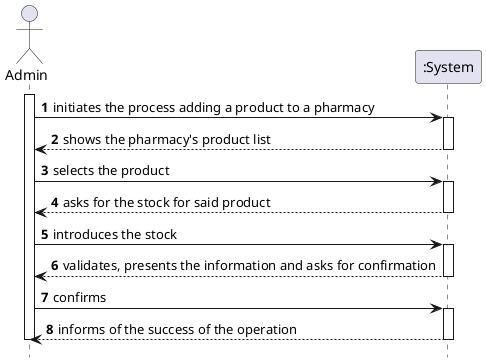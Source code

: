 @startuml
autonumber
hide footbox

actor "Admin" as ADM
participant ":System" as SYST

activate ADM

ADM -> SYST : initiates the process adding a product to a pharmacy
activate SYST
SYST --> ADM : shows the pharmacy's product list
deactivate SYST

ADM -> SYST : selects the product
activate SYST
SYST --> ADM : asks for the stock for said product
deactivate SYST

ADM -> SYST : introduces the stock
activate SYST
SYST --> ADM : validates, presents the information and asks for confirmation
deactivate SYST

ADM -> SYST : confirms
activate SYST
SYST --> ADM : informs of the success of the operation
deactivate SYST

deactivate ADM

@enduml